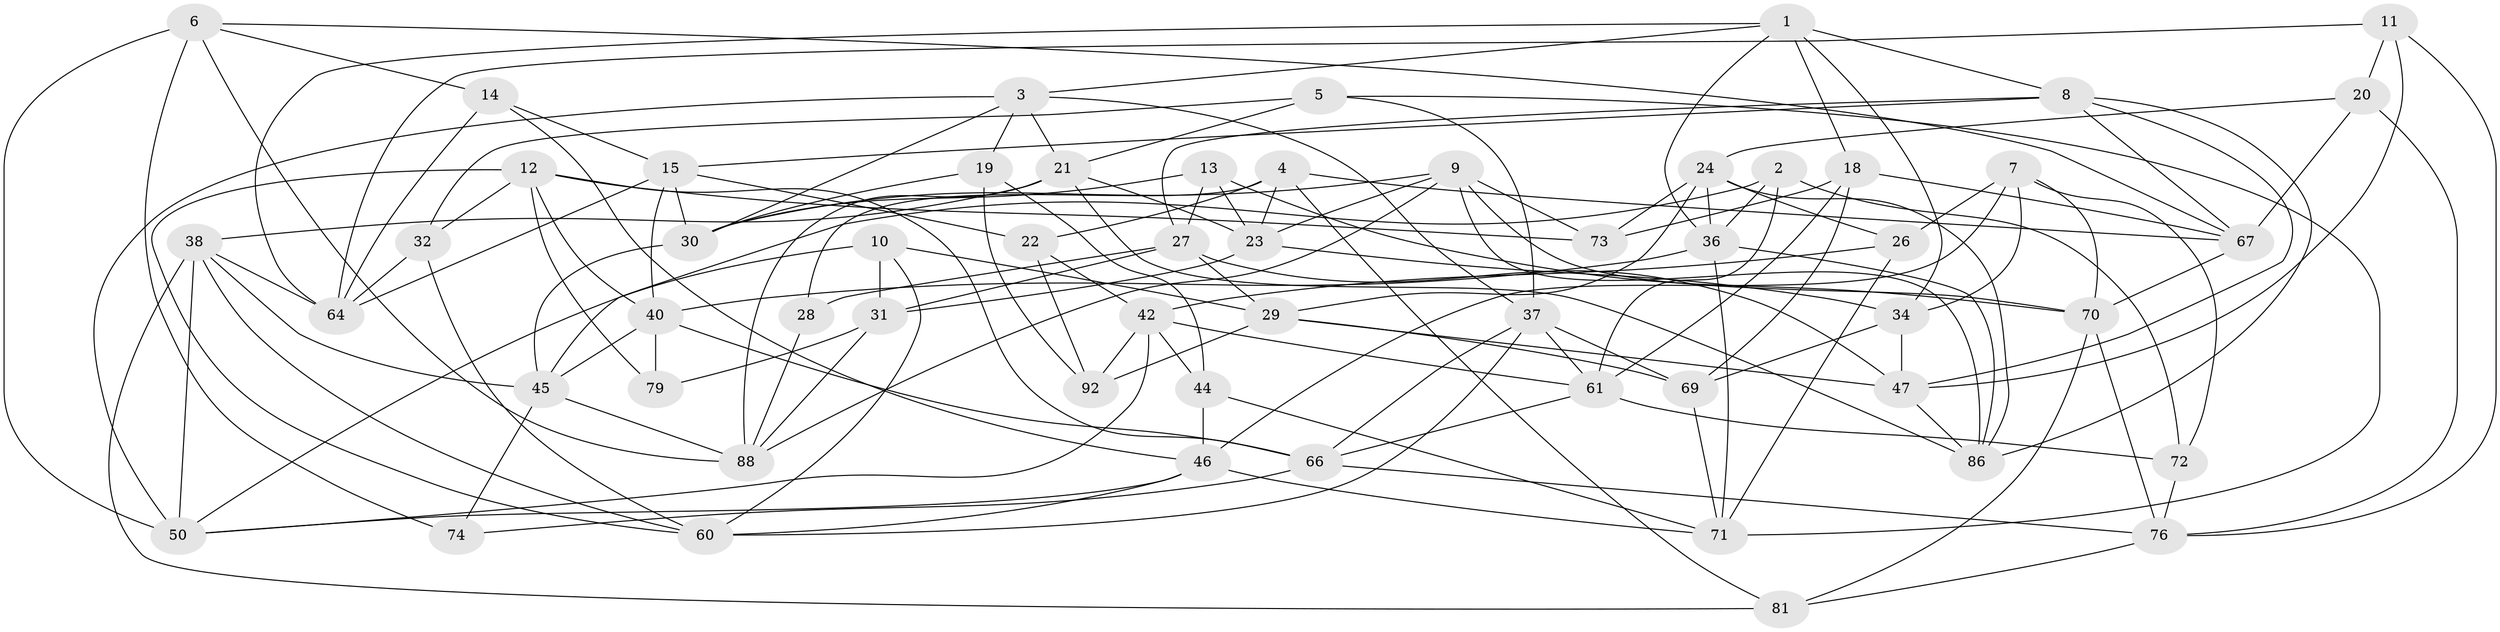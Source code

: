 // original degree distribution, {4: 1.0}
// Generated by graph-tools (version 1.1) at 2025/42/03/06/25 10:42:19]
// undirected, 57 vertices, 147 edges
graph export_dot {
graph [start="1"]
  node [color=gray90,style=filled];
  1 [super="+25"];
  2;
  3 [super="+53"];
  4 [super="+33"];
  5;
  6 [super="+17"];
  7 [super="+51"];
  8 [super="+35"];
  9 [super="+52"];
  10;
  11;
  12 [super="+80"];
  13;
  14;
  15 [super="+16"];
  18 [super="+85"];
  19;
  20;
  21 [super="+54"];
  22;
  23 [super="+95"];
  24 [super="+62"];
  26;
  27 [super="+57"];
  28;
  29 [super="+91"];
  30 [super="+41"];
  31 [super="+55"];
  32;
  34 [super="+63"];
  36 [super="+58"];
  37 [super="+43"];
  38 [super="+39"];
  40 [super="+82"];
  42 [super="+56"];
  44;
  45 [super="+48"];
  46 [super="+59"];
  47 [super="+49"];
  50 [super="+65"];
  60 [super="+83"];
  61 [super="+75"];
  64 [super="+68"];
  66 [super="+94"];
  67 [super="+87"];
  69 [super="+90"];
  70 [super="+78"];
  71 [super="+84"];
  72;
  73;
  74;
  76 [super="+77"];
  79;
  81;
  86 [super="+93"];
  88 [super="+89"];
  92;
  1 -- 3;
  1 -- 8;
  1 -- 34;
  1 -- 64;
  1 -- 36;
  1 -- 18;
  2 -- 72;
  2 -- 45;
  2 -- 61;
  2 -- 36;
  3 -- 19;
  3 -- 21;
  3 -- 37;
  3 -- 30;
  3 -- 50;
  4 -- 22;
  4 -- 28 [weight=2];
  4 -- 67;
  4 -- 81;
  4 -- 23;
  5 -- 32;
  5 -- 71;
  5 -- 21;
  5 -- 37;
  6 -- 74 [weight=2];
  6 -- 88;
  6 -- 14;
  6 -- 67;
  6 -- 50;
  7 -- 70;
  7 -- 72;
  7 -- 34 [weight=2];
  7 -- 26;
  7 -- 46;
  8 -- 86;
  8 -- 67;
  8 -- 47;
  8 -- 15;
  8 -- 27;
  9 -- 23;
  9 -- 73;
  9 -- 86;
  9 -- 30;
  9 -- 70;
  9 -- 88;
  10 -- 29;
  10 -- 50;
  10 -- 60;
  10 -- 31;
  11 -- 20;
  11 -- 76;
  11 -- 64;
  11 -- 47;
  12 -- 32;
  12 -- 40;
  12 -- 60;
  12 -- 73;
  12 -- 66;
  12 -- 79;
  13 -- 23;
  13 -- 30;
  13 -- 27;
  13 -- 70;
  14 -- 46;
  14 -- 15;
  14 -- 64;
  15 -- 30;
  15 -- 64;
  15 -- 22;
  15 -- 40;
  18 -- 73;
  18 -- 69 [weight=2];
  18 -- 61;
  18 -- 67;
  19 -- 92;
  19 -- 44;
  19 -- 30;
  20 -- 67;
  20 -- 24;
  20 -- 76;
  21 -- 38;
  21 -- 23;
  21 -- 88;
  21 -- 86;
  22 -- 92;
  22 -- 42;
  23 -- 34;
  23 -- 31;
  24 -- 26;
  24 -- 36;
  24 -- 73;
  24 -- 86;
  24 -- 29;
  26 -- 42;
  26 -- 71;
  27 -- 28;
  27 -- 29;
  27 -- 31;
  27 -- 47;
  28 -- 88;
  29 -- 92;
  29 -- 47;
  29 -- 69;
  30 -- 45;
  31 -- 79 [weight=2];
  31 -- 88;
  32 -- 60;
  32 -- 64;
  34 -- 69;
  34 -- 47;
  36 -- 40;
  36 -- 86;
  36 -- 71;
  37 -- 69;
  37 -- 60;
  37 -- 61;
  37 -- 66;
  38 -- 60;
  38 -- 45;
  38 -- 64;
  38 -- 81;
  38 -- 50;
  40 -- 79;
  40 -- 66;
  40 -- 45;
  42 -- 92;
  42 -- 61;
  42 -- 44;
  42 -- 50;
  44 -- 71;
  44 -- 46;
  45 -- 88;
  45 -- 74;
  46 -- 50;
  46 -- 60;
  46 -- 71;
  47 -- 86;
  61 -- 66;
  61 -- 72;
  66 -- 74;
  66 -- 76;
  67 -- 70;
  69 -- 71;
  70 -- 81;
  70 -- 76;
  72 -- 76;
  76 -- 81;
}
